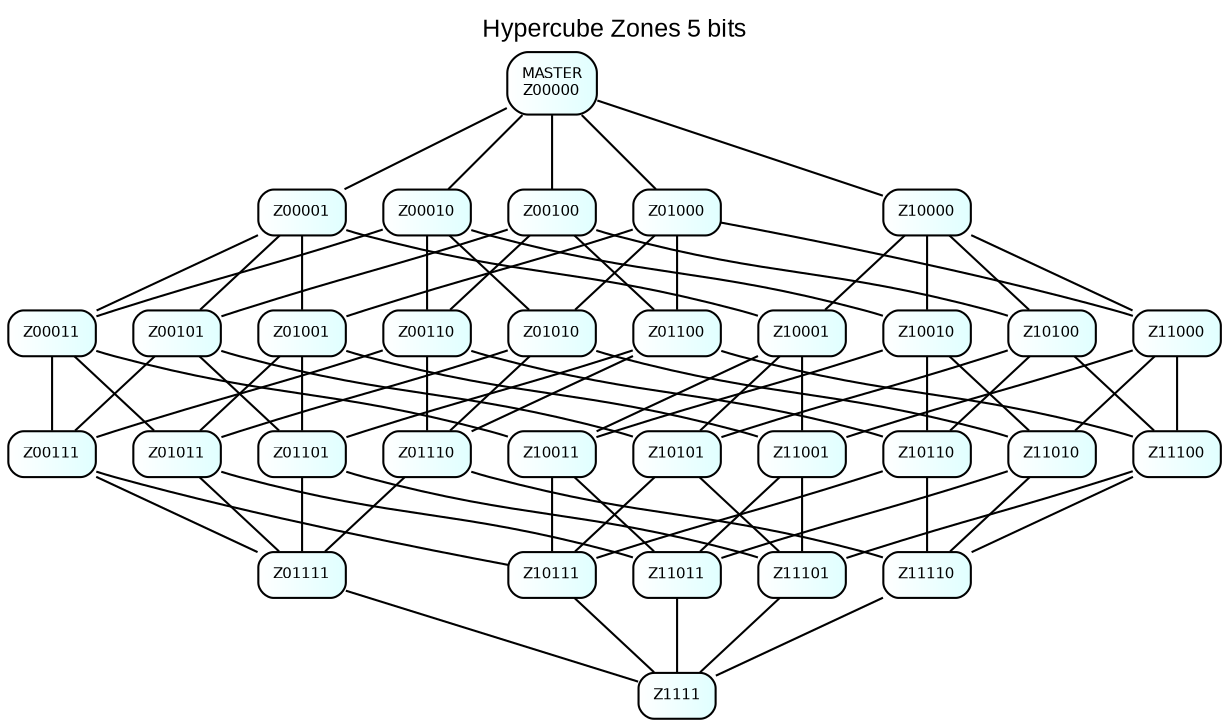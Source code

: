 graph G {
  bgcolor=white
  fontcolor=black
  labelloc=t
  fontname=Arial
  fontsize=12

  label="Hypercube Zones 5 bits"
  node[
    shape="box"
    style="rounded,filled"
    fillcolor="#ffffff:#e0ffff"
    margin=0.1
    fontname=Helvetica fontsiZe=12 fontcolor=black
    fontsize=7
    penwidth=1
    width=0.5
    height=0.3
  ]

  // L0

  Z00000[label = "MASTER\nZ00000"]

  Z00000 -- Z00001
  Z00000 -- Z00010
  Z00000 -- Z00100
  Z00000 -- Z01000
  Z00000 -- Z10000

  // L1

  Z00001 -- Z00011
  Z00001 -- Z00101
  Z00001 -- Z01001
  Z00001 -- Z10001

  Z00010 -- Z00011
  Z00010 -- Z00110
  Z00010 -- Z01010
  Z00010 -- Z10010

  Z00100 -- Z00101
  Z00100 -- Z00110
  Z00100 -- Z01100
  Z00100 -- Z10100

  Z01000 -- Z01001
  Z01000 -- Z01010
  Z01000 -- Z01100
  Z01000 -- Z11000

  Z10000 -- Z10001
  Z10000 -- Z10010
  Z10000 -- Z10100
  Z10000 -- Z11000

  // L2

  Z00011 -- Z00111
  Z00011 -- Z01011
  Z00011 -- Z10011

  Z00101 -- Z00111
  Z00101 -- Z01101
  Z00101 -- Z10101

  Z01010 -- Z01011
  Z01010 -- Z01110
  Z01010 -- Z11010

  Z00110 -- Z00111
  Z00110 -- Z01110
  Z00110 -- Z10110

  Z01001 -- Z01011
  Z01001 -- Z01101
  Z01001 -- Z11001

  Z01100 -- Z01101
  Z01100 -- Z01110
  Z01100 -- Z11100

  Z10001 -- Z10011
  Z10001 -- Z10101
  Z10001 -- Z11001

  Z10010 -- Z10011
  Z10010 -- Z10110
  Z10010 -- Z11010

  Z10100 -- Z10101
  Z10100 -- Z10110
  Z10100 -- Z11100

  Z11000 -- Z11001
  Z11000 -- Z11010
  Z11000 -- Z11100

  // L3
  Z00111 -- Z01111
  Z00111 -- Z10111

  Z01011 -- Z01111
  Z01011 -- Z11011

  Z10011 -- Z10111
  Z10011 -- Z11011

  Z01110 -- Z01111
  Z01110 -- Z11110

  Z01101 -- Z01111
  Z01101 -- Z11101

  Z10110 -- Z10111
  Z10110 -- Z11110

  Z10101 -- Z10111
  Z10101 -- Z11101

  Z11001 -- Z11011
  Z11001 -- Z11101

  Z11010 -- Z11011
  Z11010 -- Z11110

  Z11100 -- Z11101
  Z11100 -- Z11110

  // L4

  Z11110 -- Z1111
  Z11101 -- Z1111
  Z11011 -- Z1111
  Z10111 -- Z1111
  Z01111 -- Z1111
}
